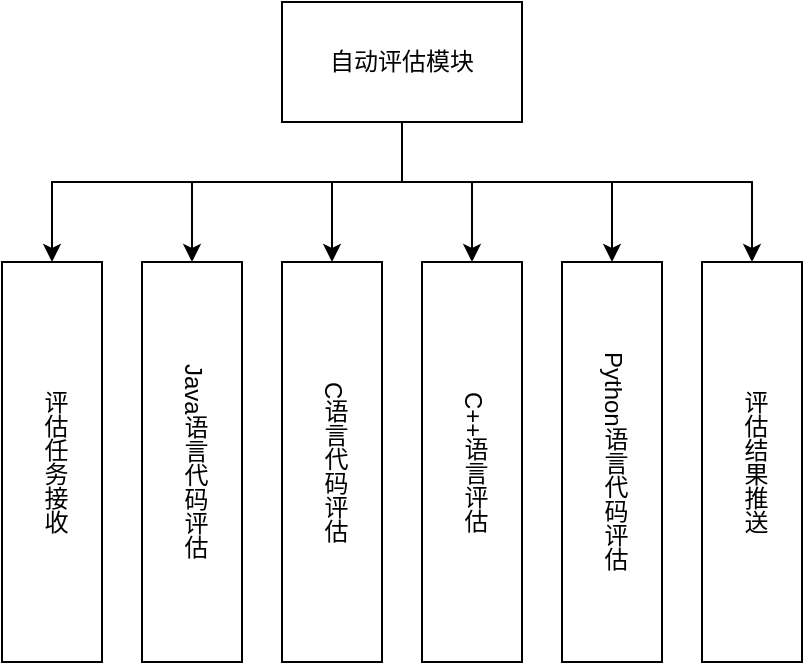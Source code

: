<mxfile version="24.3.0" type="github">
  <diagram name="第 1 页" id="DJBsBqMxgB0ITJG-I2cp">
    <mxGraphModel dx="1002" dy="535" grid="1" gridSize="10" guides="1" tooltips="1" connect="1" arrows="1" fold="1" page="1" pageScale="1" pageWidth="827" pageHeight="1169" math="0" shadow="0">
      <root>
        <mxCell id="0" />
        <mxCell id="1" parent="0" />
        <mxCell id="1yODXRRl8ZnaE7Zifz1t-9" style="edgeStyle=orthogonalEdgeStyle;rounded=0;orthogonalLoop=1;jettySize=auto;html=1;entryX=0.5;entryY=0;entryDx=0;entryDy=0;" edge="1" parent="1" source="1yODXRRl8ZnaE7Zifz1t-1" target="1yODXRRl8ZnaE7Zifz1t-2">
          <mxGeometry relative="1" as="geometry">
            <Array as="points">
              <mxPoint x="320" y="160" />
              <mxPoint x="145" y="160" />
            </Array>
          </mxGeometry>
        </mxCell>
        <mxCell id="1yODXRRl8ZnaE7Zifz1t-10" style="edgeStyle=orthogonalEdgeStyle;rounded=0;orthogonalLoop=1;jettySize=auto;html=1;exitX=0.5;exitY=1;exitDx=0;exitDy=0;entryX=0.5;entryY=0;entryDx=0;entryDy=0;" edge="1" parent="1" source="1yODXRRl8ZnaE7Zifz1t-1" target="1yODXRRl8ZnaE7Zifz1t-3">
          <mxGeometry relative="1" as="geometry">
            <Array as="points">
              <mxPoint x="320" y="160" />
              <mxPoint x="215" y="160" />
            </Array>
          </mxGeometry>
        </mxCell>
        <mxCell id="1yODXRRl8ZnaE7Zifz1t-11" style="edgeStyle=orthogonalEdgeStyle;rounded=0;orthogonalLoop=1;jettySize=auto;html=1;exitX=0.5;exitY=1;exitDx=0;exitDy=0;" edge="1" parent="1" source="1yODXRRl8ZnaE7Zifz1t-1" target="1yODXRRl8ZnaE7Zifz1t-4">
          <mxGeometry relative="1" as="geometry">
            <Array as="points">
              <mxPoint x="320" y="160" />
              <mxPoint x="285" y="160" />
            </Array>
          </mxGeometry>
        </mxCell>
        <mxCell id="1yODXRRl8ZnaE7Zifz1t-12" style="edgeStyle=orthogonalEdgeStyle;rounded=0;orthogonalLoop=1;jettySize=auto;html=1;exitX=0.5;exitY=1;exitDx=0;exitDy=0;entryX=0.5;entryY=0;entryDx=0;entryDy=0;" edge="1" parent="1" source="1yODXRRl8ZnaE7Zifz1t-1" target="1yODXRRl8ZnaE7Zifz1t-5">
          <mxGeometry relative="1" as="geometry">
            <Array as="points">
              <mxPoint x="320" y="160" />
              <mxPoint x="355" y="160" />
            </Array>
          </mxGeometry>
        </mxCell>
        <mxCell id="1yODXRRl8ZnaE7Zifz1t-13" style="edgeStyle=orthogonalEdgeStyle;rounded=0;orthogonalLoop=1;jettySize=auto;html=1;exitX=0.5;exitY=1;exitDx=0;exitDy=0;entryX=0.5;entryY=0;entryDx=0;entryDy=0;" edge="1" parent="1" source="1yODXRRl8ZnaE7Zifz1t-1" target="1yODXRRl8ZnaE7Zifz1t-6">
          <mxGeometry relative="1" as="geometry">
            <Array as="points">
              <mxPoint x="320" y="160" />
              <mxPoint x="425" y="160" />
            </Array>
          </mxGeometry>
        </mxCell>
        <mxCell id="1yODXRRl8ZnaE7Zifz1t-14" style="edgeStyle=orthogonalEdgeStyle;rounded=0;orthogonalLoop=1;jettySize=auto;html=1;exitX=0.5;exitY=1;exitDx=0;exitDy=0;entryX=0.5;entryY=0;entryDx=0;entryDy=0;" edge="1" parent="1" source="1yODXRRl8ZnaE7Zifz1t-1" target="1yODXRRl8ZnaE7Zifz1t-7">
          <mxGeometry relative="1" as="geometry">
            <Array as="points">
              <mxPoint x="320" y="160" />
              <mxPoint x="495" y="160" />
            </Array>
          </mxGeometry>
        </mxCell>
        <mxCell id="1yODXRRl8ZnaE7Zifz1t-1" value="自动评估模块" style="rounded=0;whiteSpace=wrap;html=1;" vertex="1" parent="1">
          <mxGeometry x="260" y="70" width="120" height="60" as="geometry" />
        </mxCell>
        <mxCell id="1yODXRRl8ZnaE7Zifz1t-2" value="评估任务接收" style="rounded=0;whiteSpace=wrap;html=1;textDirection=vertical-lr;" vertex="1" parent="1">
          <mxGeometry x="120" y="200" width="50" height="200" as="geometry" />
        </mxCell>
        <mxCell id="1yODXRRl8ZnaE7Zifz1t-3" value="Java语言代码评估" style="rounded=0;whiteSpace=wrap;html=1;textDirection=vertical-lr;" vertex="1" parent="1">
          <mxGeometry x="190" y="200" width="50" height="200" as="geometry" />
        </mxCell>
        <mxCell id="1yODXRRl8ZnaE7Zifz1t-4" value="C语言代码评估" style="rounded=0;whiteSpace=wrap;html=1;textDirection=vertical-lr;" vertex="1" parent="1">
          <mxGeometry x="260" y="200" width="50" height="200" as="geometry" />
        </mxCell>
        <mxCell id="1yODXRRl8ZnaE7Zifz1t-5" value="C++语言评估" style="rounded=0;whiteSpace=wrap;html=1;textDirection=vertical-lr;" vertex="1" parent="1">
          <mxGeometry x="330" y="200" width="50" height="200" as="geometry" />
        </mxCell>
        <mxCell id="1yODXRRl8ZnaE7Zifz1t-6" value="Python语言代码评估" style="rounded=0;whiteSpace=wrap;html=1;textDirection=vertical-lr;" vertex="1" parent="1">
          <mxGeometry x="400" y="200" width="50" height="200" as="geometry" />
        </mxCell>
        <mxCell id="1yODXRRl8ZnaE7Zifz1t-7" value="评估结果推送" style="rounded=0;whiteSpace=wrap;html=1;textDirection=vertical-lr;" vertex="1" parent="1">
          <mxGeometry x="470" y="200" width="50" height="200" as="geometry" />
        </mxCell>
      </root>
    </mxGraphModel>
  </diagram>
</mxfile>
